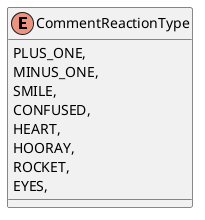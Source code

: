 @startuml
enum CommentReactionType {
    PLUS_ONE,
    MINUS_ONE,
    SMILE,
    CONFUSED,
    HEART,
    HOORAY,
    ROCKET,
    EYES,
}
@enduml
